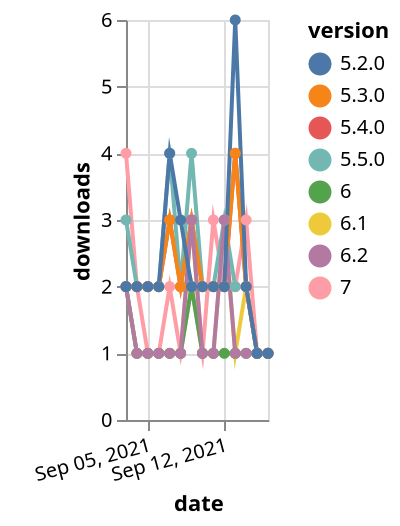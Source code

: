 {"$schema": "https://vega.github.io/schema/vega-lite/v5.json", "description": "A simple bar chart with embedded data.", "data": {"values": [{"date": "2021-09-03", "total": 2050, "delta": 2, "version": "6.1"}, {"date": "2021-09-04", "total": 2051, "delta": 1, "version": "6.1"}, {"date": "2021-09-05", "total": 2052, "delta": 1, "version": "6.1"}, {"date": "2021-09-06", "total": 2053, "delta": 1, "version": "6.1"}, {"date": "2021-09-07", "total": 2054, "delta": 1, "version": "6.1"}, {"date": "2021-09-08", "total": 2055, "delta": 1, "version": "6.1"}, {"date": "2021-09-09", "total": 2058, "delta": 3, "version": "6.1"}, {"date": "2021-09-10", "total": 2059, "delta": 1, "version": "6.1"}, {"date": "2021-09-11", "total": 2060, "delta": 1, "version": "6.1"}, {"date": "2021-09-12", "total": 2063, "delta": 3, "version": "6.1"}, {"date": "2021-09-13", "total": 2064, "delta": 1, "version": "6.1"}, {"date": "2021-09-14", "total": 2066, "delta": 2, "version": "6.1"}, {"date": "2021-09-15", "total": 2067, "delta": 1, "version": "6.1"}, {"date": "2021-09-16", "total": 2068, "delta": 1, "version": "6.1"}, {"date": "2021-09-03", "total": 325, "delta": 4, "version": "7"}, {"date": "2021-09-04", "total": 327, "delta": 2, "version": "7"}, {"date": "2021-09-05", "total": 328, "delta": 1, "version": "7"}, {"date": "2021-09-06", "total": 329, "delta": 1, "version": "7"}, {"date": "2021-09-07", "total": 331, "delta": 2, "version": "7"}, {"date": "2021-09-08", "total": 332, "delta": 1, "version": "7"}, {"date": "2021-09-09", "total": 334, "delta": 2, "version": "7"}, {"date": "2021-09-10", "total": 335, "delta": 1, "version": "7"}, {"date": "2021-09-11", "total": 338, "delta": 3, "version": "7"}, {"date": "2021-09-12", "total": 340, "delta": 2, "version": "7"}, {"date": "2021-09-13", "total": 342, "delta": 2, "version": "7"}, {"date": "2021-09-14", "total": 345, "delta": 3, "version": "7"}, {"date": "2021-09-15", "total": 346, "delta": 1, "version": "7"}, {"date": "2021-09-16", "total": 347, "delta": 1, "version": "7"}, {"date": "2021-09-03", "total": 2561, "delta": 2, "version": "5.4.0"}, {"date": "2021-09-04", "total": 2563, "delta": 2, "version": "5.4.0"}, {"date": "2021-09-05", "total": 2565, "delta": 2, "version": "5.4.0"}, {"date": "2021-09-06", "total": 2567, "delta": 2, "version": "5.4.0"}, {"date": "2021-09-07", "total": 2570, "delta": 3, "version": "5.4.0"}, {"date": "2021-09-08", "total": 2572, "delta": 2, "version": "5.4.0"}, {"date": "2021-09-09", "total": 2575, "delta": 3, "version": "5.4.0"}, {"date": "2021-09-10", "total": 2577, "delta": 2, "version": "5.4.0"}, {"date": "2021-09-11", "total": 2579, "delta": 2, "version": "5.4.0"}, {"date": "2021-09-12", "total": 2581, "delta": 2, "version": "5.4.0"}, {"date": "2021-09-13", "total": 2585, "delta": 4, "version": "5.4.0"}, {"date": "2021-09-14", "total": 2587, "delta": 2, "version": "5.4.0"}, {"date": "2021-09-15", "total": 2588, "delta": 1, "version": "5.4.0"}, {"date": "2021-09-16", "total": 2589, "delta": 1, "version": "5.4.0"}, {"date": "2021-09-03", "total": 3696, "delta": 3, "version": "5.5.0"}, {"date": "2021-09-04", "total": 3698, "delta": 2, "version": "5.5.0"}, {"date": "2021-09-05", "total": 3700, "delta": 2, "version": "5.5.0"}, {"date": "2021-09-06", "total": 3702, "delta": 2, "version": "5.5.0"}, {"date": "2021-09-07", "total": 3706, "delta": 4, "version": "5.5.0"}, {"date": "2021-09-08", "total": 3708, "delta": 2, "version": "5.5.0"}, {"date": "2021-09-09", "total": 3712, "delta": 4, "version": "5.5.0"}, {"date": "2021-09-10", "total": 3714, "delta": 2, "version": "5.5.0"}, {"date": "2021-09-11", "total": 3716, "delta": 2, "version": "5.5.0"}, {"date": "2021-09-12", "total": 3719, "delta": 3, "version": "5.5.0"}, {"date": "2021-09-13", "total": 3721, "delta": 2, "version": "5.5.0"}, {"date": "2021-09-14", "total": 3723, "delta": 2, "version": "5.5.0"}, {"date": "2021-09-15", "total": 3724, "delta": 1, "version": "5.5.0"}, {"date": "2021-09-16", "total": 3725, "delta": 1, "version": "5.5.0"}, {"date": "2021-09-03", "total": 2291, "delta": 2, "version": "5.3.0"}, {"date": "2021-09-04", "total": 2293, "delta": 2, "version": "5.3.0"}, {"date": "2021-09-05", "total": 2295, "delta": 2, "version": "5.3.0"}, {"date": "2021-09-06", "total": 2297, "delta": 2, "version": "5.3.0"}, {"date": "2021-09-07", "total": 2300, "delta": 3, "version": "5.3.0"}, {"date": "2021-09-08", "total": 2302, "delta": 2, "version": "5.3.0"}, {"date": "2021-09-09", "total": 2305, "delta": 3, "version": "5.3.0"}, {"date": "2021-09-10", "total": 2307, "delta": 2, "version": "5.3.0"}, {"date": "2021-09-11", "total": 2309, "delta": 2, "version": "5.3.0"}, {"date": "2021-09-12", "total": 2311, "delta": 2, "version": "5.3.0"}, {"date": "2021-09-13", "total": 2315, "delta": 4, "version": "5.3.0"}, {"date": "2021-09-14", "total": 2317, "delta": 2, "version": "5.3.0"}, {"date": "2021-09-15", "total": 2318, "delta": 1, "version": "5.3.0"}, {"date": "2021-09-16", "total": 2319, "delta": 1, "version": "5.3.0"}, {"date": "2021-09-03", "total": 606, "delta": 2, "version": "6"}, {"date": "2021-09-04", "total": 607, "delta": 1, "version": "6"}, {"date": "2021-09-05", "total": 608, "delta": 1, "version": "6"}, {"date": "2021-09-06", "total": 609, "delta": 1, "version": "6"}, {"date": "2021-09-07", "total": 610, "delta": 1, "version": "6"}, {"date": "2021-09-08", "total": 611, "delta": 1, "version": "6"}, {"date": "2021-09-09", "total": 613, "delta": 2, "version": "6"}, {"date": "2021-09-10", "total": 614, "delta": 1, "version": "6"}, {"date": "2021-09-11", "total": 615, "delta": 1, "version": "6"}, {"date": "2021-09-12", "total": 616, "delta": 1, "version": "6"}, {"date": "2021-09-13", "total": 617, "delta": 1, "version": "6"}, {"date": "2021-09-14", "total": 618, "delta": 1, "version": "6"}, {"date": "2021-09-15", "total": 619, "delta": 1, "version": "6"}, {"date": "2021-09-16", "total": 620, "delta": 1, "version": "6"}, {"date": "2021-09-03", "total": 3547, "delta": 2, "version": "6.2"}, {"date": "2021-09-04", "total": 3548, "delta": 1, "version": "6.2"}, {"date": "2021-09-05", "total": 3549, "delta": 1, "version": "6.2"}, {"date": "2021-09-06", "total": 3550, "delta": 1, "version": "6.2"}, {"date": "2021-09-07", "total": 3551, "delta": 1, "version": "6.2"}, {"date": "2021-09-08", "total": 3552, "delta": 1, "version": "6.2"}, {"date": "2021-09-09", "total": 3555, "delta": 3, "version": "6.2"}, {"date": "2021-09-10", "total": 3556, "delta": 1, "version": "6.2"}, {"date": "2021-09-11", "total": 3557, "delta": 1, "version": "6.2"}, {"date": "2021-09-12", "total": 3560, "delta": 3, "version": "6.2"}, {"date": "2021-09-13", "total": 3561, "delta": 1, "version": "6.2"}, {"date": "2021-09-14", "total": 3562, "delta": 1, "version": "6.2"}, {"date": "2021-09-15", "total": 3563, "delta": 1, "version": "6.2"}, {"date": "2021-09-16", "total": 3564, "delta": 1, "version": "6.2"}, {"date": "2021-09-03", "total": 3428, "delta": 2, "version": "5.2.0"}, {"date": "2021-09-04", "total": 3430, "delta": 2, "version": "5.2.0"}, {"date": "2021-09-05", "total": 3432, "delta": 2, "version": "5.2.0"}, {"date": "2021-09-06", "total": 3434, "delta": 2, "version": "5.2.0"}, {"date": "2021-09-07", "total": 3438, "delta": 4, "version": "5.2.0"}, {"date": "2021-09-08", "total": 3441, "delta": 3, "version": "5.2.0"}, {"date": "2021-09-09", "total": 3443, "delta": 2, "version": "5.2.0"}, {"date": "2021-09-10", "total": 3445, "delta": 2, "version": "5.2.0"}, {"date": "2021-09-11", "total": 3447, "delta": 2, "version": "5.2.0"}, {"date": "2021-09-12", "total": 3449, "delta": 2, "version": "5.2.0"}, {"date": "2021-09-13", "total": 3455, "delta": 6, "version": "5.2.0"}, {"date": "2021-09-14", "total": 3457, "delta": 2, "version": "5.2.0"}, {"date": "2021-09-15", "total": 3458, "delta": 1, "version": "5.2.0"}, {"date": "2021-09-16", "total": 3459, "delta": 1, "version": "5.2.0"}]}, "width": "container", "mark": {"type": "line", "point": {"filled": true}}, "encoding": {"x": {"field": "date", "type": "temporal", "timeUnit": "yearmonthdate", "title": "date", "axis": {"labelAngle": -15}}, "y": {"field": "delta", "type": "quantitative", "title": "downloads"}, "color": {"field": "version", "type": "nominal"}, "tooltip": {"field": "delta"}}}